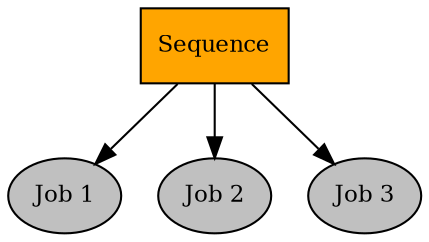 digraph sequence {
graph [fontname="times-roman"];
node [fontname="times-roman"];
edge [fontname="times-roman"];
Sequence [fillcolor=orange, fontcolor=black, fontsize=11, shape=box, style=filled];
"Job 1" [fillcolor=gray, fontcolor=black, fontsize=11, shape=ellipse, style=filled];
Sequence -> "Job 1";
"Job 2" [fillcolor=gray, fontcolor=black, fontsize=11, shape=ellipse, style=filled];
Sequence -> "Job 2";
"Job 3" [fillcolor=gray, fontcolor=black, fontsize=11, shape=ellipse, style=filled];
Sequence -> "Job 3";
}
